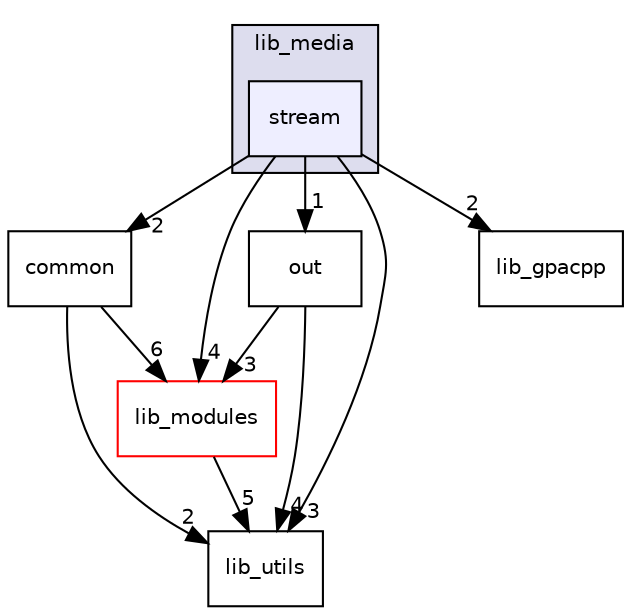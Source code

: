 digraph "stream" {
  compound=true
  node [ fontsize="10", fontname="Helvetica"];
  edge [ labelfontsize="10", labelfontname="Helvetica"];
  subgraph clusterdir_4ee8d800e6bc95c0172b2b45e324b930 {
    graph [ bgcolor="#ddddee", pencolor="black", label="lib_media" fontname="Helvetica", fontsize="10", URL="dir_4ee8d800e6bc95c0172b2b45e324b930.html"]
  dir_0a56aa674ac78baa6b2b8c6e2e460a5d [shape=box, label="stream", style="filled", fillcolor="#eeeeff", pencolor="black", URL="dir_0a56aa674ac78baa6b2b8c6e2e460a5d.html"];
  }
  dir_77db9afa26da3a63b7844072828be5c7 [shape=box label="common" URL="dir_77db9afa26da3a63b7844072828be5c7.html"];
  dir_17b4ab6d3242310827462d52d293b62c [shape=box label="out" URL="dir_17b4ab6d3242310827462d52d293b62c.html"];
  dir_e3d70ae8158957779c7fc9bbac2effda [shape=box label="lib_modules" fillcolor="white" style="filled" color="red" URL="dir_e3d70ae8158957779c7fc9bbac2effda.html"];
  dir_c17dc64c98cba5e3a5d53b0eb213fc8d [shape=box label="lib_utils" URL="dir_c17dc64c98cba5e3a5d53b0eb213fc8d.html"];
  dir_b12fc33ee0f240562d4e83bdb6cd08a5 [shape=box label="lib_gpacpp" URL="dir_b12fc33ee0f240562d4e83bdb6cd08a5.html"];
  dir_0a56aa674ac78baa6b2b8c6e2e460a5d->dir_77db9afa26da3a63b7844072828be5c7 [headlabel="2", labeldistance=1.5 headhref="dir_000004_000024.html"];
  dir_0a56aa674ac78baa6b2b8c6e2e460a5d->dir_17b4ab6d3242310827462d52d293b62c [headlabel="1", labeldistance=1.5 headhref="dir_000004_000015.html"];
  dir_0a56aa674ac78baa6b2b8c6e2e460a5d->dir_e3d70ae8158957779c7fc9bbac2effda [headlabel="4", labeldistance=1.5 headhref="dir_000004_000001.html"];
  dir_0a56aa674ac78baa6b2b8c6e2e460a5d->dir_c17dc64c98cba5e3a5d53b0eb213fc8d [headlabel="3", labeldistance=1.5 headhref="dir_000004_000016.html"];
  dir_0a56aa674ac78baa6b2b8c6e2e460a5d->dir_b12fc33ee0f240562d4e83bdb6cd08a5 [headlabel="2", labeldistance=1.5 headhref="dir_000004_000019.html"];
  dir_77db9afa26da3a63b7844072828be5c7->dir_e3d70ae8158957779c7fc9bbac2effda [headlabel="6", labeldistance=1.5 headhref="dir_000024_000001.html"];
  dir_77db9afa26da3a63b7844072828be5c7->dir_c17dc64c98cba5e3a5d53b0eb213fc8d [headlabel="2", labeldistance=1.5 headhref="dir_000024_000016.html"];
  dir_17b4ab6d3242310827462d52d293b62c->dir_e3d70ae8158957779c7fc9bbac2effda [headlabel="3", labeldistance=1.5 headhref="dir_000015_000001.html"];
  dir_17b4ab6d3242310827462d52d293b62c->dir_c17dc64c98cba5e3a5d53b0eb213fc8d [headlabel="4", labeldistance=1.5 headhref="dir_000015_000016.html"];
  dir_e3d70ae8158957779c7fc9bbac2effda->dir_c17dc64c98cba5e3a5d53b0eb213fc8d [headlabel="5", labeldistance=1.5 headhref="dir_000001_000016.html"];
}
